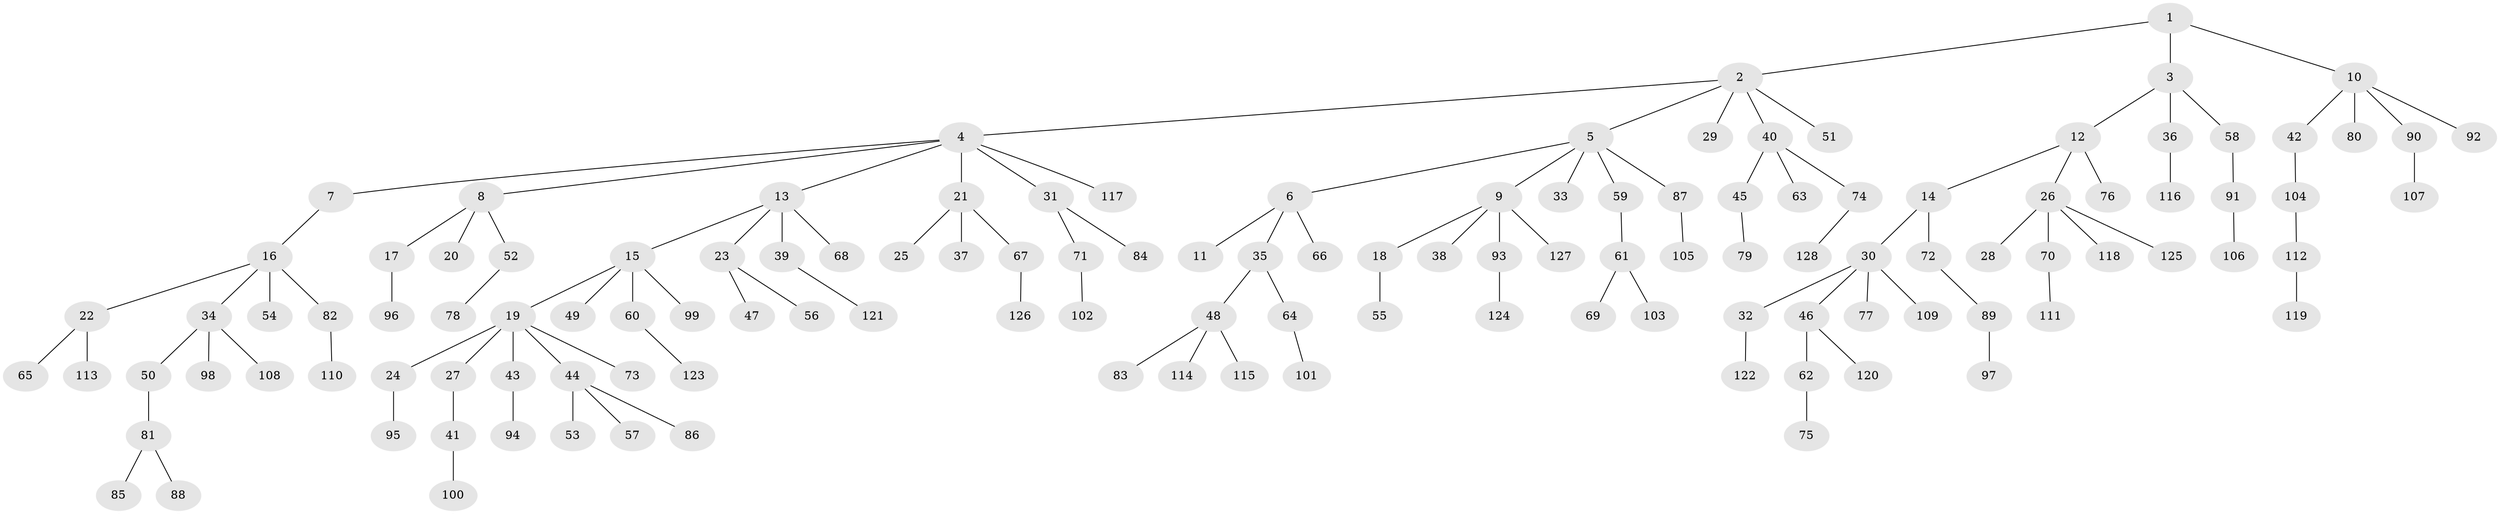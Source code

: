 // coarse degree distribution, {3: 0.21153846153846154, 5: 0.019230769230769232, 6: 0.019230769230769232, 4: 0.057692307692307696, 2: 0.19230769230769232, 1: 0.5}
// Generated by graph-tools (version 1.1) at 2025/51/03/04/25 22:51:57]
// undirected, 128 vertices, 127 edges
graph export_dot {
  node [color=gray90,style=filled];
  1;
  2;
  3;
  4;
  5;
  6;
  7;
  8;
  9;
  10;
  11;
  12;
  13;
  14;
  15;
  16;
  17;
  18;
  19;
  20;
  21;
  22;
  23;
  24;
  25;
  26;
  27;
  28;
  29;
  30;
  31;
  32;
  33;
  34;
  35;
  36;
  37;
  38;
  39;
  40;
  41;
  42;
  43;
  44;
  45;
  46;
  47;
  48;
  49;
  50;
  51;
  52;
  53;
  54;
  55;
  56;
  57;
  58;
  59;
  60;
  61;
  62;
  63;
  64;
  65;
  66;
  67;
  68;
  69;
  70;
  71;
  72;
  73;
  74;
  75;
  76;
  77;
  78;
  79;
  80;
  81;
  82;
  83;
  84;
  85;
  86;
  87;
  88;
  89;
  90;
  91;
  92;
  93;
  94;
  95;
  96;
  97;
  98;
  99;
  100;
  101;
  102;
  103;
  104;
  105;
  106;
  107;
  108;
  109;
  110;
  111;
  112;
  113;
  114;
  115;
  116;
  117;
  118;
  119;
  120;
  121;
  122;
  123;
  124;
  125;
  126;
  127;
  128;
  1 -- 2;
  1 -- 3;
  1 -- 10;
  2 -- 4;
  2 -- 5;
  2 -- 29;
  2 -- 40;
  2 -- 51;
  3 -- 12;
  3 -- 36;
  3 -- 58;
  4 -- 7;
  4 -- 8;
  4 -- 13;
  4 -- 21;
  4 -- 31;
  4 -- 117;
  5 -- 6;
  5 -- 9;
  5 -- 33;
  5 -- 59;
  5 -- 87;
  6 -- 11;
  6 -- 35;
  6 -- 66;
  7 -- 16;
  8 -- 17;
  8 -- 20;
  8 -- 52;
  9 -- 18;
  9 -- 38;
  9 -- 93;
  9 -- 127;
  10 -- 42;
  10 -- 80;
  10 -- 90;
  10 -- 92;
  12 -- 14;
  12 -- 26;
  12 -- 76;
  13 -- 15;
  13 -- 23;
  13 -- 39;
  13 -- 68;
  14 -- 30;
  14 -- 72;
  15 -- 19;
  15 -- 49;
  15 -- 60;
  15 -- 99;
  16 -- 22;
  16 -- 34;
  16 -- 54;
  16 -- 82;
  17 -- 96;
  18 -- 55;
  19 -- 24;
  19 -- 27;
  19 -- 43;
  19 -- 44;
  19 -- 73;
  21 -- 25;
  21 -- 37;
  21 -- 67;
  22 -- 65;
  22 -- 113;
  23 -- 47;
  23 -- 56;
  24 -- 95;
  26 -- 28;
  26 -- 70;
  26 -- 118;
  26 -- 125;
  27 -- 41;
  30 -- 32;
  30 -- 46;
  30 -- 77;
  30 -- 109;
  31 -- 71;
  31 -- 84;
  32 -- 122;
  34 -- 50;
  34 -- 98;
  34 -- 108;
  35 -- 48;
  35 -- 64;
  36 -- 116;
  39 -- 121;
  40 -- 45;
  40 -- 63;
  40 -- 74;
  41 -- 100;
  42 -- 104;
  43 -- 94;
  44 -- 53;
  44 -- 57;
  44 -- 86;
  45 -- 79;
  46 -- 62;
  46 -- 120;
  48 -- 83;
  48 -- 114;
  48 -- 115;
  50 -- 81;
  52 -- 78;
  58 -- 91;
  59 -- 61;
  60 -- 123;
  61 -- 69;
  61 -- 103;
  62 -- 75;
  64 -- 101;
  67 -- 126;
  70 -- 111;
  71 -- 102;
  72 -- 89;
  74 -- 128;
  81 -- 85;
  81 -- 88;
  82 -- 110;
  87 -- 105;
  89 -- 97;
  90 -- 107;
  91 -- 106;
  93 -- 124;
  104 -- 112;
  112 -- 119;
}

